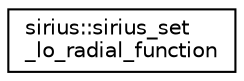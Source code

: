 digraph "Graphical Class Hierarchy"
{
 // INTERACTIVE_SVG=YES
  edge [fontname="Helvetica",fontsize="10",labelfontname="Helvetica",labelfontsize="10"];
  node [fontname="Helvetica",fontsize="10",shape=record];
  rankdir="LR";
  Node1 [label="sirius::sirius_set\l_lo_radial_function",height=0.2,width=0.4,color="black", fillcolor="white", style="filled",URL="$interfacesirius_1_1sirius__set__lo__radial__function.html"];
}
